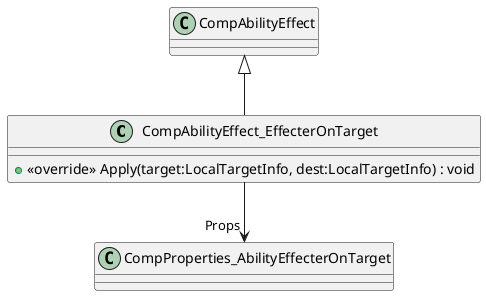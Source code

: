 @startuml
class CompAbilityEffect_EffecterOnTarget {
    + <<override>> Apply(target:LocalTargetInfo, dest:LocalTargetInfo) : void
}
CompAbilityEffect <|-- CompAbilityEffect_EffecterOnTarget
CompAbilityEffect_EffecterOnTarget --> "Props" CompProperties_AbilityEffecterOnTarget
@enduml
